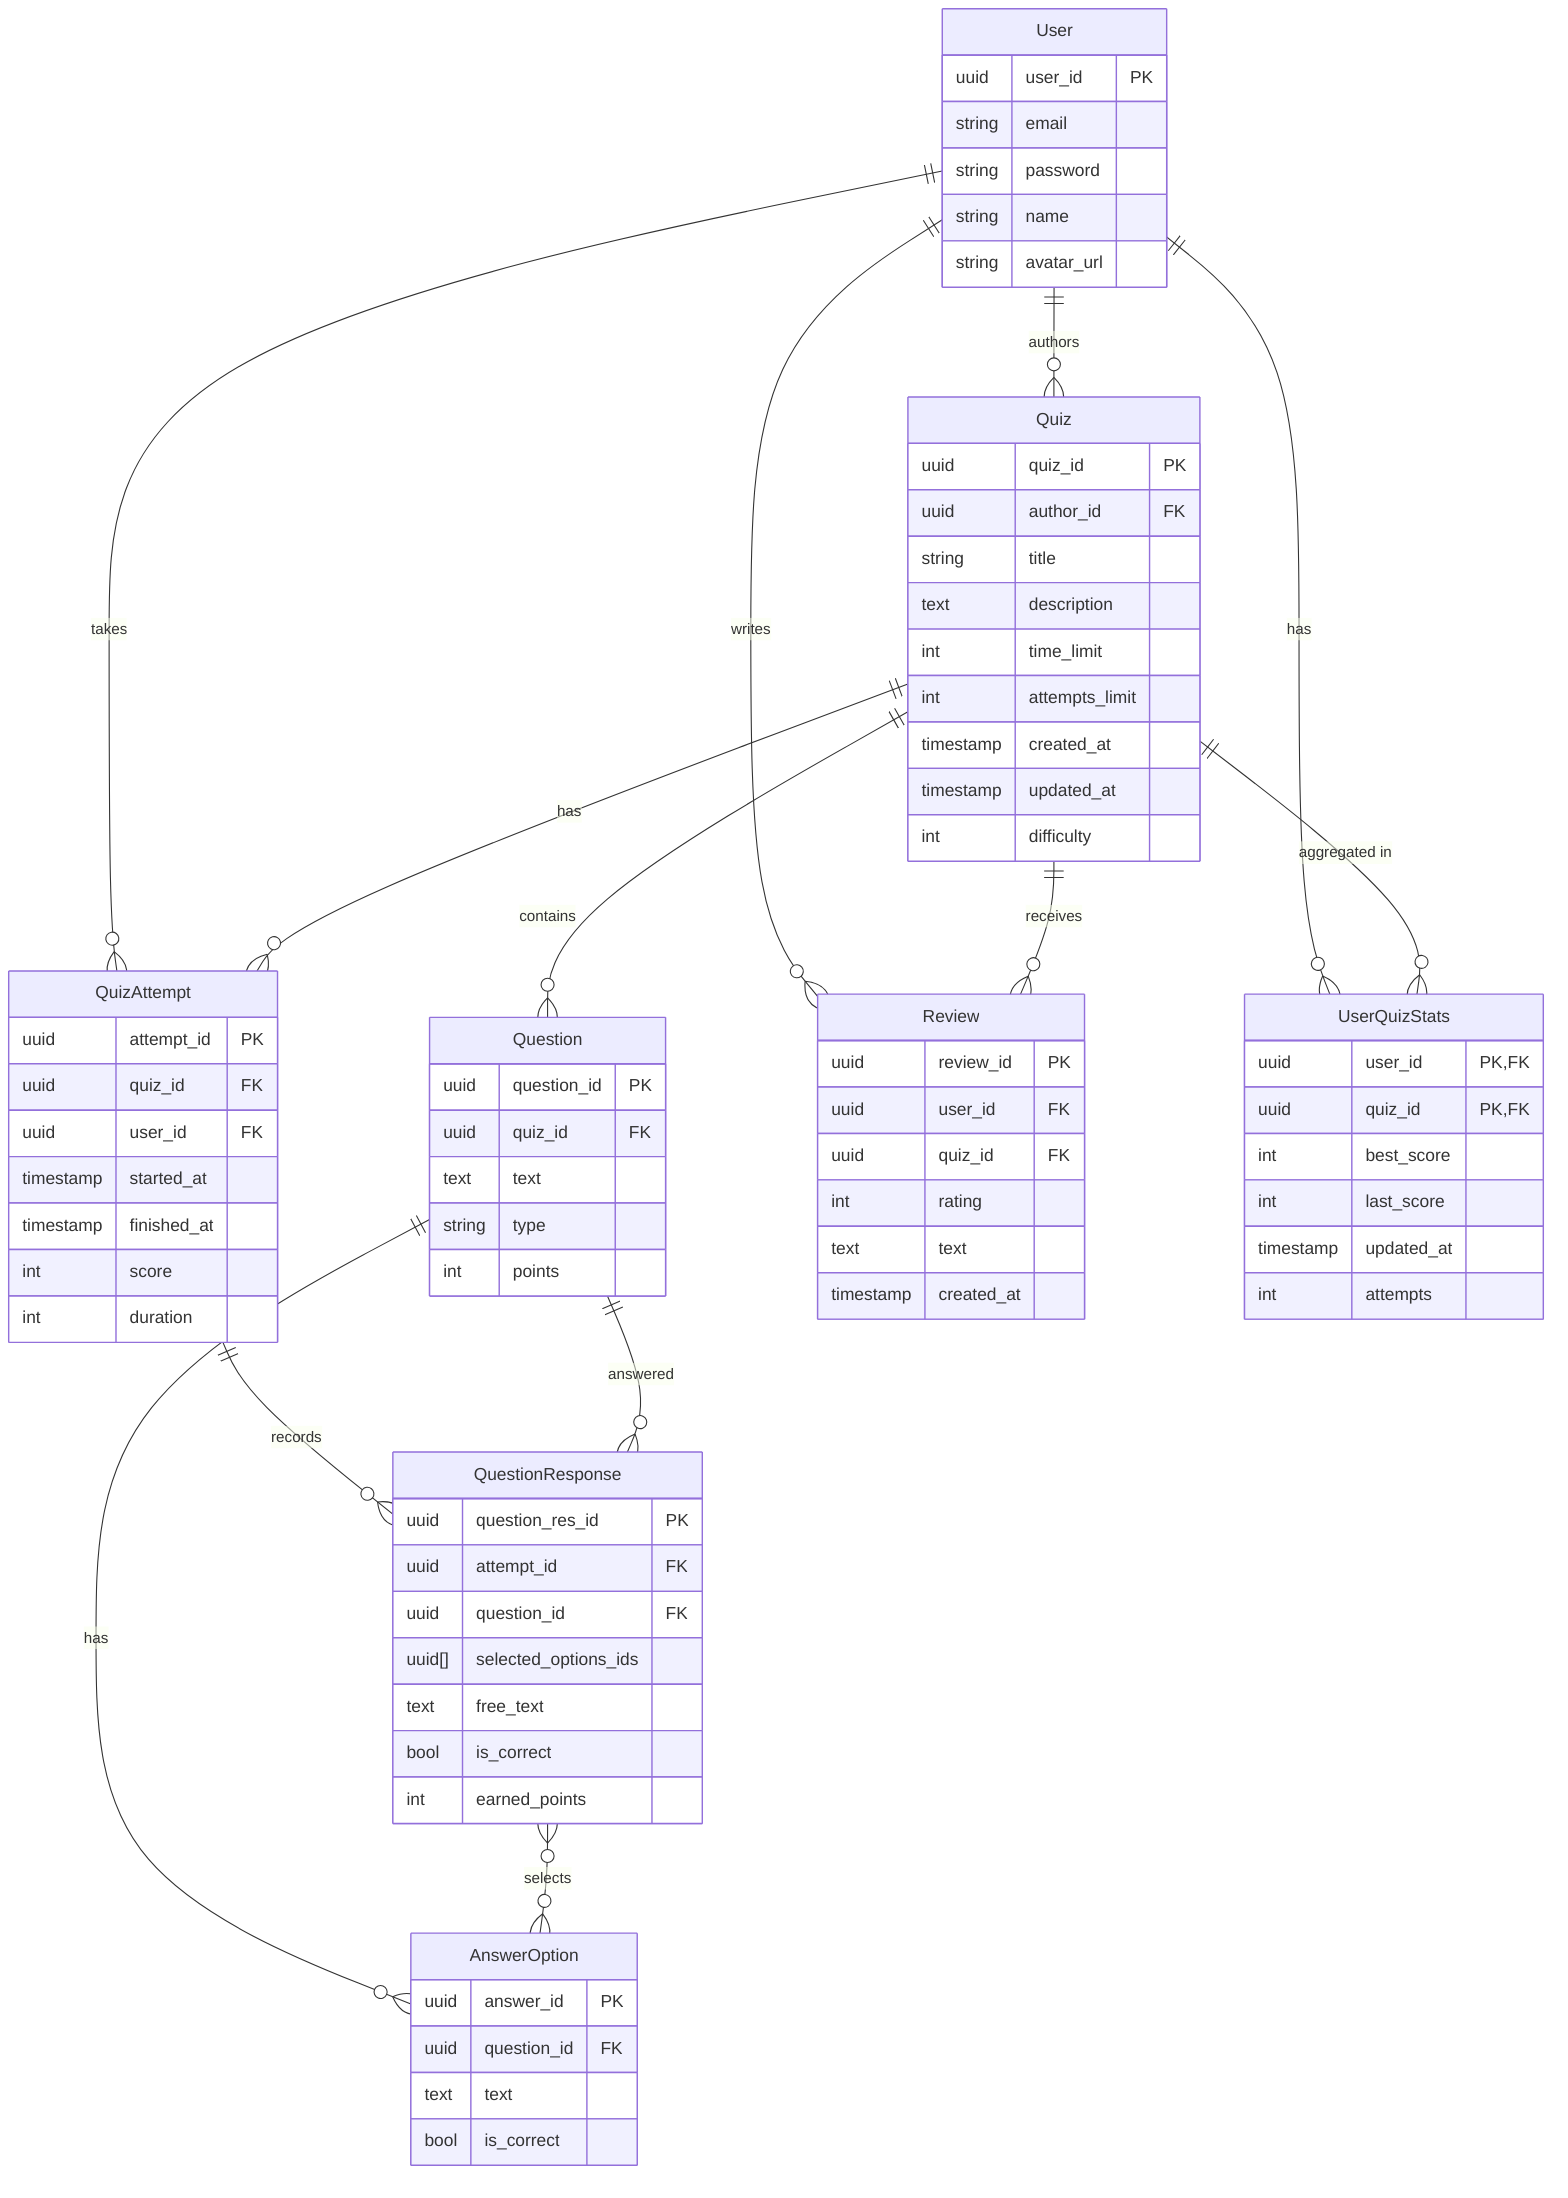 erDiagram
 
  User {
    uuid user_id PK
    string email
    string password
    string name
    string avatar_url
  }

  Quiz {
    uuid quiz_id PK
    uuid author_id FK
    string title
    text description
    int time_limit
    int attempts_limit
    timestamp created_at
    timestamp updated_at
    int difficulty
  }

  QuizAttempt {
    uuid attempt_id PK
    uuid quiz_id FK
    uuid user_id FK
    timestamp started_at
    timestamp finished_at
    int score
    int duration
  }

  Question {
    uuid question_id PK
    uuid quiz_id FK
    text text
    string type
    int points
  }

  AnswerOption {
    uuid answer_id PK
    uuid question_id FK
    text text
    bool is_correct
  }

  QuestionResponse {
    uuid question_res_id PK
    uuid attempt_id FK
    uuid question_id FK
    uuid[] selected_options_ids
    text free_text
    bool is_correct
    int earned_points
  }

  Review {
    uuid review_id PK
    uuid user_id FK
    uuid quiz_id FK
    int rating
    text text
    timestamp created_at
  }

  UserQuizStats {
    uuid user_id PK, FK
    uuid quiz_id PK, FK
    int best_score
    int last_score
    timestamp updated_at
    int attempts
  }

  User ||--o{ Quiz : "authors"
  User ||--o{ QuizAttempt : "takes"
  Quiz ||--o{ QuizAttempt : "has"

  Quiz ||--o{ Question : "contains"
  Question ||--o{ AnswerOption : "has"

  QuizAttempt ||--o{ QuestionResponse : "records"
  Question ||--o{ QuestionResponse : "answered"

  User ||--o{ Review : "writes"
  Quiz ||--o{ Review : "receives"

  User ||--o{ UserQuizStats : "has"
  Quiz ||--o{ UserQuizStats : "aggregated in"

  QuestionResponse }o--o{ AnswerOption : "selects"